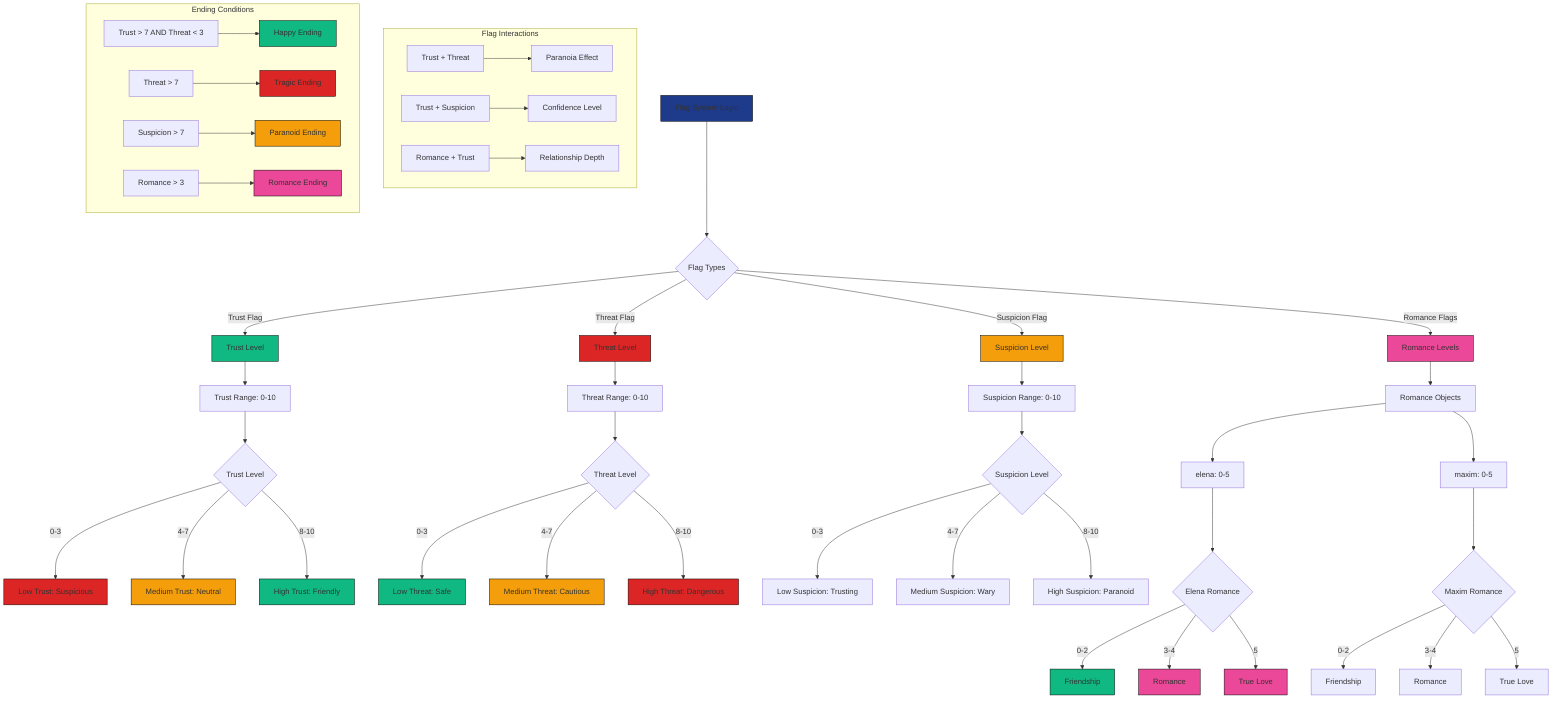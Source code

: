 ﻿graph TD
    A[Flag System Logic] --> B{Flag Types}
    
    B -->|Trust Flag| C[Trust Level]
    B -->|Threat Flag| D[Threat Level]
    B -->|Suspicion Flag| E[Suspicion Level]
    B -->|Romance Flags| F[Romance Levels]
    
    C --> G[Trust Range: 0-10]
    G --> H{Trust Level}
    H -->|0-3| I[Low Trust: Suspicious]
    H -->|4-7| J[Medium Trust: Neutral]
    H -->|8-10| K[High Trust: Friendly]
    
    D --> L[Threat Range: 0-10]
    L --> M{Threat Level}
    M -->|0-3| N[Low Threat: Safe]
    M -->|4-7| O[Medium Threat: Cautious]
    M -->|8-10| P[High Threat: Dangerous]
    
    E --> Q[Suspicion Range: 0-10]
    Q --> R{Suspicion Level}
    R -->|0-3| S[Low Suspicion: Trusting]
    R -->|4-7| T[Medium Suspicion: Wary]
    R -->|8-10| U[High Suspicion: Paranoid]
    
    F --> V[Romance Objects]
    V --> W[elena: 0-5]
    V --> X[maxim: 0-5]
    
    W --> Y{Elena Romance}
    Y -->|0-2| Z[Friendship]
    Y -->|3-4| AA[Romance]
    Y -->|5| BB[True Love]
    
    X --> CC{Maxim Romance}
    CC -->|0-2| DD[Friendship]
    CC -->|3-4| EE[Romance]
    CC -->|5| FF[True Love]
    
    subgraph "Flag Interactions"
        GG[Trust + Threat] --> HH[Paranoia Effect]
        II[Trust + Suspicion] --> JJ[Confidence Level]
        KK[Romance + Trust] --> LL[Relationship Depth]
    end
    
    subgraph "Ending Conditions"
        MM[Trust > 7 AND Threat < 3] --> NN[Happy Ending]
        OO[Threat > 7] --> PP[Tragic Ending]
        QQ[Suspicion > 7] --> RR[Paranoid Ending]
        SS[Romance > 3] --> TT[Romance Ending]
    end
    
    style A fill:#1E3A8A,stroke:#000000
    style C fill:#10B981,stroke:#000000
    style D fill:#DC2626,stroke:#000000
    style E fill:#F59E0B,stroke:#000000
    style F fill:#EC4899,stroke:#000000
    style I fill:#DC2626,stroke:#000000
    style J fill:#F59E0B,stroke:#000000
    style K fill:#10B981,stroke:#000000
    style N fill:#10B981,stroke:#000000
    style O fill:#F59E0B,stroke:#000000
    style P fill:#DC2626,stroke:#000000
    style Z fill:#10B981,stroke:#000000
    style AA fill:#EC4899,stroke:#000000
    style BB fill:#EC4899,stroke:#000000
    style NN fill:#10B981,stroke:#000000
    style PP fill:#DC2626,stroke:#000000
    style RR fill:#F59E0B,stroke:#000000
    style TT fill:#EC4899,stroke:#000000